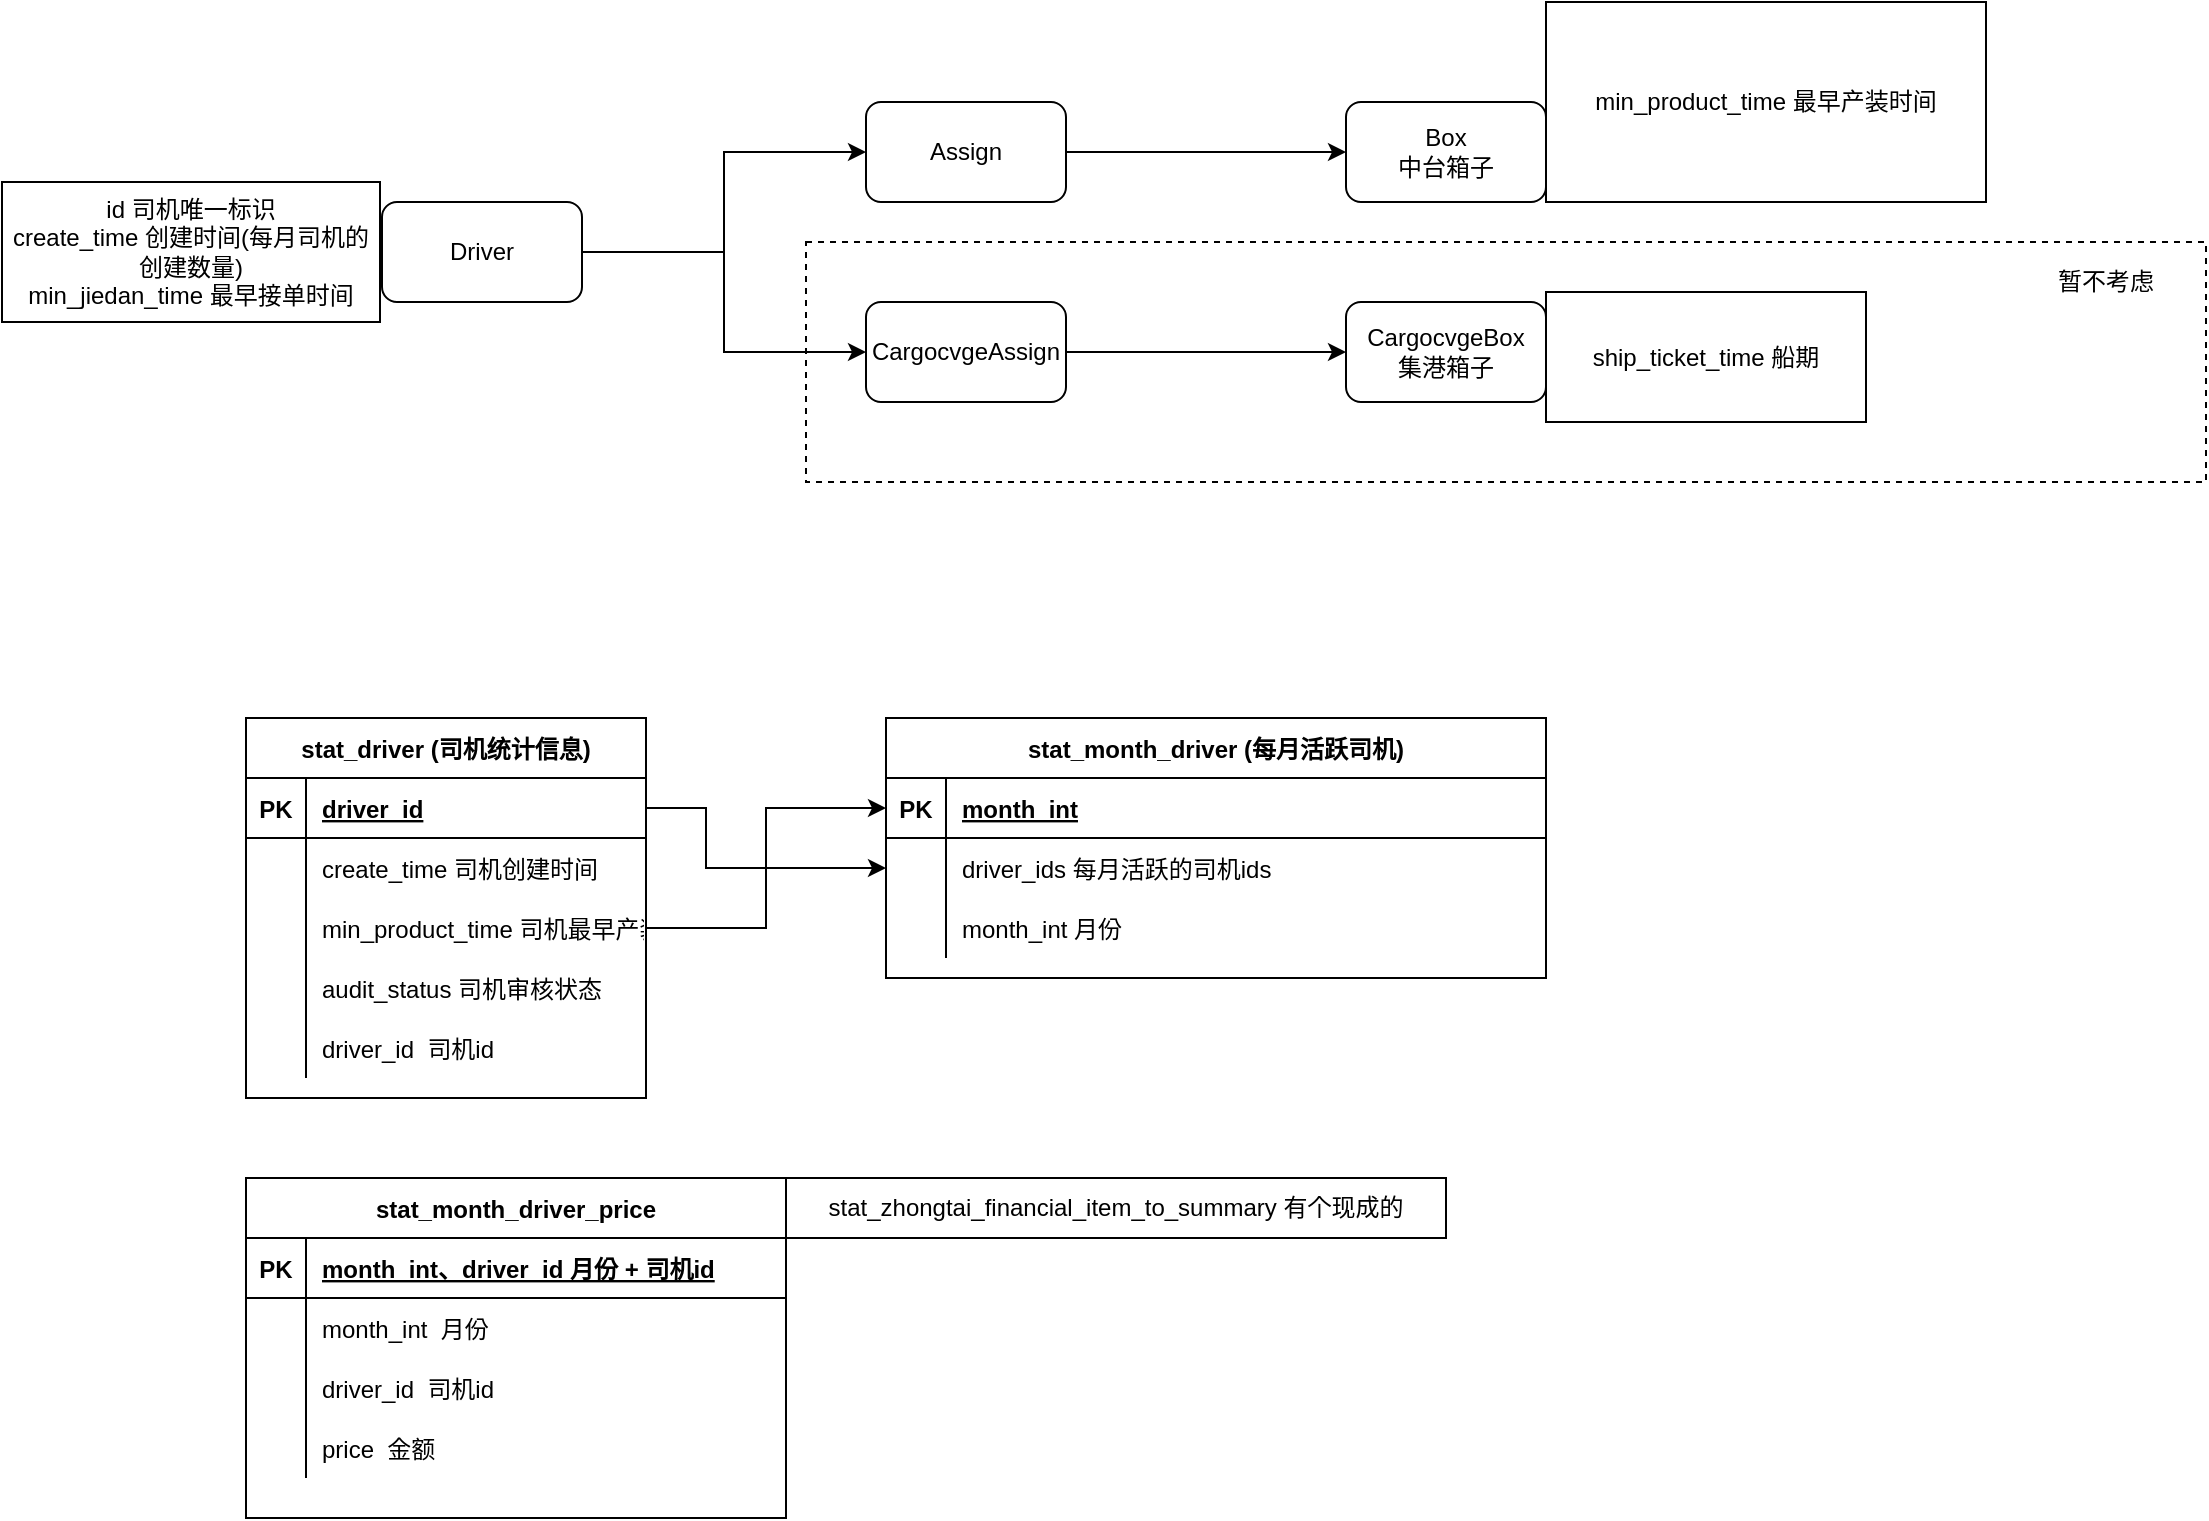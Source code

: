 <mxfile version="14.6.6" type="github">
  <diagram id="LqfB9y1q7tUIyyMH-9oH" name="第 1 页">
    <mxGraphModel dx="1437" dy="1028" grid="1" gridSize="10" guides="1" tooltips="1" connect="1" arrows="1" fold="1" page="1" pageScale="1" pageWidth="827" pageHeight="1169" math="0" shadow="0">
      <root>
        <mxCell id="0" />
        <mxCell id="1" parent="0" />
        <mxCell id="3om4H7ewQT04mksPTmhT-65" value="" style="rounded=0;whiteSpace=wrap;html=1;fillColor=none;dashed=1;" vertex="1" parent="1">
          <mxGeometry x="410" y="330" width="700" height="120" as="geometry" />
        </mxCell>
        <mxCell id="3om4H7ewQT04mksPTmhT-6" style="edgeStyle=orthogonalEdgeStyle;rounded=0;orthogonalLoop=1;jettySize=auto;html=1;exitX=1;exitY=0.5;exitDx=0;exitDy=0;" edge="1" parent="1" source="3om4H7ewQT04mksPTmhT-1" target="3om4H7ewQT04mksPTmhT-3">
          <mxGeometry relative="1" as="geometry" />
        </mxCell>
        <mxCell id="3om4H7ewQT04mksPTmhT-7" style="edgeStyle=orthogonalEdgeStyle;rounded=0;orthogonalLoop=1;jettySize=auto;html=1;exitX=1;exitY=0.5;exitDx=0;exitDy=0;entryX=0;entryY=0.5;entryDx=0;entryDy=0;" edge="1" parent="1" source="3om4H7ewQT04mksPTmhT-1" target="3om4H7ewQT04mksPTmhT-4">
          <mxGeometry relative="1" as="geometry" />
        </mxCell>
        <mxCell id="3om4H7ewQT04mksPTmhT-1" value="Driver" style="rounded=1;whiteSpace=wrap;html=1;" vertex="1" parent="1">
          <mxGeometry x="198" y="310" width="100" height="50" as="geometry" />
        </mxCell>
        <mxCell id="3om4H7ewQT04mksPTmhT-2" value="Box&lt;br&gt;中台箱子" style="rounded=1;whiteSpace=wrap;html=1;" vertex="1" parent="1">
          <mxGeometry x="680" y="260" width="100" height="50" as="geometry" />
        </mxCell>
        <mxCell id="3om4H7ewQT04mksPTmhT-8" style="edgeStyle=orthogonalEdgeStyle;rounded=0;orthogonalLoop=1;jettySize=auto;html=1;exitX=1;exitY=0.5;exitDx=0;exitDy=0;entryX=0;entryY=0.5;entryDx=0;entryDy=0;" edge="1" parent="1" source="3om4H7ewQT04mksPTmhT-3" target="3om4H7ewQT04mksPTmhT-2">
          <mxGeometry relative="1" as="geometry" />
        </mxCell>
        <mxCell id="3om4H7ewQT04mksPTmhT-3" value="Assign" style="rounded=1;whiteSpace=wrap;html=1;" vertex="1" parent="1">
          <mxGeometry x="440" y="260" width="100" height="50" as="geometry" />
        </mxCell>
        <mxCell id="3om4H7ewQT04mksPTmhT-9" style="edgeStyle=orthogonalEdgeStyle;rounded=0;orthogonalLoop=1;jettySize=auto;html=1;exitX=1;exitY=0.5;exitDx=0;exitDy=0;entryX=0;entryY=0.5;entryDx=0;entryDy=0;" edge="1" parent="1" source="3om4H7ewQT04mksPTmhT-4" target="3om4H7ewQT04mksPTmhT-5">
          <mxGeometry relative="1" as="geometry" />
        </mxCell>
        <mxCell id="3om4H7ewQT04mksPTmhT-4" value="CargocvgeAssign" style="rounded=1;whiteSpace=wrap;html=1;" vertex="1" parent="1">
          <mxGeometry x="440" y="360" width="100" height="50" as="geometry" />
        </mxCell>
        <mxCell id="3om4H7ewQT04mksPTmhT-5" value="CargocvgeBox&lt;br&gt;集港箱子" style="rounded=1;whiteSpace=wrap;html=1;" vertex="1" parent="1">
          <mxGeometry x="680" y="360" width="100" height="50" as="geometry" />
        </mxCell>
        <mxCell id="3om4H7ewQT04mksPTmhT-10" value="id 司机唯一标识&lt;br&gt;create_time 创建时间(每月司机的创建数量)&lt;br&gt;min_jiedan_time 最早接单时间" style="rounded=0;whiteSpace=wrap;html=1;" vertex="1" parent="1">
          <mxGeometry x="8" y="300" width="189" height="70" as="geometry" />
        </mxCell>
        <mxCell id="3om4H7ewQT04mksPTmhT-11" value="min_product_time 最早产装时间" style="rounded=0;whiteSpace=wrap;html=1;" vertex="1" parent="1">
          <mxGeometry x="780" y="210" width="220" height="100" as="geometry" />
        </mxCell>
        <mxCell id="3om4H7ewQT04mksPTmhT-12" value="ship_ticket_time 船期" style="rounded=0;whiteSpace=wrap;html=1;" vertex="1" parent="1">
          <mxGeometry x="780" y="355" width="160" height="65" as="geometry" />
        </mxCell>
        <mxCell id="3om4H7ewQT04mksPTmhT-13" value="stat_driver (司机统计信息)" style="shape=table;startSize=30;container=1;collapsible=1;childLayout=tableLayout;fixedRows=1;rowLines=0;fontStyle=1;align=center;resizeLast=1;" vertex="1" parent="1">
          <mxGeometry x="130" y="568" width="200" height="190" as="geometry" />
        </mxCell>
        <mxCell id="3om4H7ewQT04mksPTmhT-14" value="" style="shape=partialRectangle;collapsible=0;dropTarget=0;pointerEvents=0;fillColor=none;top=0;left=0;bottom=1;right=0;points=[[0,0.5],[1,0.5]];portConstraint=eastwest;" vertex="1" parent="3om4H7ewQT04mksPTmhT-13">
          <mxGeometry y="30" width="200" height="30" as="geometry" />
        </mxCell>
        <mxCell id="3om4H7ewQT04mksPTmhT-15" value="PK" style="shape=partialRectangle;connectable=0;fillColor=none;top=0;left=0;bottom=0;right=0;fontStyle=1;overflow=hidden;" vertex="1" parent="3om4H7ewQT04mksPTmhT-14">
          <mxGeometry width="30" height="30" as="geometry" />
        </mxCell>
        <mxCell id="3om4H7ewQT04mksPTmhT-16" value="driver_id" style="shape=partialRectangle;connectable=0;fillColor=none;top=0;left=0;bottom=0;right=0;align=left;spacingLeft=6;fontStyle=5;overflow=hidden;" vertex="1" parent="3om4H7ewQT04mksPTmhT-14">
          <mxGeometry x="30" width="170" height="30" as="geometry" />
        </mxCell>
        <mxCell id="3om4H7ewQT04mksPTmhT-17" value="" style="shape=partialRectangle;collapsible=0;dropTarget=0;pointerEvents=0;fillColor=none;top=0;left=0;bottom=0;right=0;points=[[0,0.5],[1,0.5]];portConstraint=eastwest;" vertex="1" parent="3om4H7ewQT04mksPTmhT-13">
          <mxGeometry y="60" width="200" height="30" as="geometry" />
        </mxCell>
        <mxCell id="3om4H7ewQT04mksPTmhT-18" value="" style="shape=partialRectangle;connectable=0;fillColor=none;top=0;left=0;bottom=0;right=0;editable=1;overflow=hidden;" vertex="1" parent="3om4H7ewQT04mksPTmhT-17">
          <mxGeometry width="30" height="30" as="geometry" />
        </mxCell>
        <mxCell id="3om4H7ewQT04mksPTmhT-19" value="create_time 司机创建时间" style="shape=partialRectangle;connectable=0;fillColor=none;top=0;left=0;bottom=0;right=0;align=left;spacingLeft=6;overflow=hidden;" vertex="1" parent="3om4H7ewQT04mksPTmhT-17">
          <mxGeometry x="30" width="170" height="30" as="geometry" />
        </mxCell>
        <mxCell id="3om4H7ewQT04mksPTmhT-20" value="" style="shape=partialRectangle;collapsible=0;dropTarget=0;pointerEvents=0;fillColor=none;top=0;left=0;bottom=0;right=0;points=[[0,0.5],[1,0.5]];portConstraint=eastwest;" vertex="1" parent="3om4H7ewQT04mksPTmhT-13">
          <mxGeometry y="90" width="200" height="30" as="geometry" />
        </mxCell>
        <mxCell id="3om4H7ewQT04mksPTmhT-21" value="" style="shape=partialRectangle;connectable=0;fillColor=none;top=0;left=0;bottom=0;right=0;editable=1;overflow=hidden;" vertex="1" parent="3om4H7ewQT04mksPTmhT-20">
          <mxGeometry width="30" height="30" as="geometry" />
        </mxCell>
        <mxCell id="3om4H7ewQT04mksPTmhT-22" value="min_product_time 司机最早产装时间" style="shape=partialRectangle;connectable=0;fillColor=none;top=0;left=0;bottom=0;right=0;align=left;spacingLeft=6;overflow=hidden;" vertex="1" parent="3om4H7ewQT04mksPTmhT-20">
          <mxGeometry x="30" width="170" height="30" as="geometry" />
        </mxCell>
        <mxCell id="3om4H7ewQT04mksPTmhT-23" value="" style="shape=partialRectangle;collapsible=0;dropTarget=0;pointerEvents=0;fillColor=none;top=0;left=0;bottom=0;right=0;points=[[0,0.5],[1,0.5]];portConstraint=eastwest;" vertex="1" parent="3om4H7ewQT04mksPTmhT-13">
          <mxGeometry y="120" width="200" height="30" as="geometry" />
        </mxCell>
        <mxCell id="3om4H7ewQT04mksPTmhT-24" value="" style="shape=partialRectangle;connectable=0;fillColor=none;top=0;left=0;bottom=0;right=0;editable=1;overflow=hidden;" vertex="1" parent="3om4H7ewQT04mksPTmhT-23">
          <mxGeometry width="30" height="30" as="geometry" />
        </mxCell>
        <mxCell id="3om4H7ewQT04mksPTmhT-25" value="audit_status 司机审核状态" style="shape=partialRectangle;connectable=0;fillColor=none;top=0;left=0;bottom=0;right=0;align=left;spacingLeft=6;overflow=hidden;" vertex="1" parent="3om4H7ewQT04mksPTmhT-23">
          <mxGeometry x="30" width="170" height="30" as="geometry" />
        </mxCell>
        <mxCell id="3om4H7ewQT04mksPTmhT-58" style="shape=partialRectangle;collapsible=0;dropTarget=0;pointerEvents=0;fillColor=none;top=0;left=0;bottom=0;right=0;points=[[0,0.5],[1,0.5]];portConstraint=eastwest;" vertex="1" parent="3om4H7ewQT04mksPTmhT-13">
          <mxGeometry y="150" width="200" height="30" as="geometry" />
        </mxCell>
        <mxCell id="3om4H7ewQT04mksPTmhT-59" style="shape=partialRectangle;connectable=0;fillColor=none;top=0;left=0;bottom=0;right=0;editable=1;overflow=hidden;" vertex="1" parent="3om4H7ewQT04mksPTmhT-58">
          <mxGeometry width="30" height="30" as="geometry" />
        </mxCell>
        <mxCell id="3om4H7ewQT04mksPTmhT-60" value="driver_id  司机id" style="shape=partialRectangle;connectable=0;fillColor=none;top=0;left=0;bottom=0;right=0;align=left;spacingLeft=6;overflow=hidden;" vertex="1" parent="3om4H7ewQT04mksPTmhT-58">
          <mxGeometry x="30" width="170" height="30" as="geometry" />
        </mxCell>
        <mxCell id="3om4H7ewQT04mksPTmhT-27" value="stat_month_driver (每月活跃司机)" style="shape=table;startSize=30;container=1;collapsible=1;childLayout=tableLayout;fixedRows=1;rowLines=0;fontStyle=1;align=center;resizeLast=1;" vertex="1" parent="1">
          <mxGeometry x="450" y="568" width="330" height="130" as="geometry" />
        </mxCell>
        <mxCell id="3om4H7ewQT04mksPTmhT-28" value="" style="shape=partialRectangle;collapsible=0;dropTarget=0;pointerEvents=0;fillColor=none;top=0;left=0;bottom=1;right=0;points=[[0,0.5],[1,0.5]];portConstraint=eastwest;" vertex="1" parent="3om4H7ewQT04mksPTmhT-27">
          <mxGeometry y="30" width="330" height="30" as="geometry" />
        </mxCell>
        <mxCell id="3om4H7ewQT04mksPTmhT-29" value="PK" style="shape=partialRectangle;connectable=0;fillColor=none;top=0;left=0;bottom=0;right=0;fontStyle=1;overflow=hidden;" vertex="1" parent="3om4H7ewQT04mksPTmhT-28">
          <mxGeometry width="30" height="30" as="geometry" />
        </mxCell>
        <mxCell id="3om4H7ewQT04mksPTmhT-30" value="month_int" style="shape=partialRectangle;connectable=0;fillColor=none;top=0;left=0;bottom=0;right=0;align=left;spacingLeft=6;fontStyle=5;overflow=hidden;" vertex="1" parent="3om4H7ewQT04mksPTmhT-28">
          <mxGeometry x="30" width="300" height="30" as="geometry" />
        </mxCell>
        <mxCell id="3om4H7ewQT04mksPTmhT-31" value="" style="shape=partialRectangle;collapsible=0;dropTarget=0;pointerEvents=0;fillColor=none;top=0;left=0;bottom=0;right=0;points=[[0,0.5],[1,0.5]];portConstraint=eastwest;" vertex="1" parent="3om4H7ewQT04mksPTmhT-27">
          <mxGeometry y="60" width="330" height="30" as="geometry" />
        </mxCell>
        <mxCell id="3om4H7ewQT04mksPTmhT-32" value="" style="shape=partialRectangle;connectable=0;fillColor=none;top=0;left=0;bottom=0;right=0;editable=1;overflow=hidden;" vertex="1" parent="3om4H7ewQT04mksPTmhT-31">
          <mxGeometry width="30" height="30" as="geometry" />
        </mxCell>
        <mxCell id="3om4H7ewQT04mksPTmhT-33" value="driver_ids 每月活跃的司机ids" style="shape=partialRectangle;connectable=0;fillColor=none;top=0;left=0;bottom=0;right=0;align=left;spacingLeft=6;overflow=hidden;" vertex="1" parent="3om4H7ewQT04mksPTmhT-31">
          <mxGeometry x="30" width="300" height="30" as="geometry" />
        </mxCell>
        <mxCell id="3om4H7ewQT04mksPTmhT-55" style="shape=partialRectangle;collapsible=0;dropTarget=0;pointerEvents=0;fillColor=none;top=0;left=0;bottom=0;right=0;points=[[0,0.5],[1,0.5]];portConstraint=eastwest;" vertex="1" parent="3om4H7ewQT04mksPTmhT-27">
          <mxGeometry y="90" width="330" height="30" as="geometry" />
        </mxCell>
        <mxCell id="3om4H7ewQT04mksPTmhT-56" style="shape=partialRectangle;connectable=0;fillColor=none;top=0;left=0;bottom=0;right=0;editable=1;overflow=hidden;" vertex="1" parent="3om4H7ewQT04mksPTmhT-55">
          <mxGeometry width="30" height="30" as="geometry" />
        </mxCell>
        <mxCell id="3om4H7ewQT04mksPTmhT-57" value="month_int 月份" style="shape=partialRectangle;connectable=0;fillColor=none;top=0;left=0;bottom=0;right=0;align=left;spacingLeft=6;overflow=hidden;" vertex="1" parent="3om4H7ewQT04mksPTmhT-55">
          <mxGeometry x="30" width="300" height="30" as="geometry" />
        </mxCell>
        <mxCell id="3om4H7ewQT04mksPTmhT-40" style="edgeStyle=orthogonalEdgeStyle;rounded=0;orthogonalLoop=1;jettySize=auto;html=1;exitX=1;exitY=0.5;exitDx=0;exitDy=0;entryX=0;entryY=0.5;entryDx=0;entryDy=0;" edge="1" parent="1" source="3om4H7ewQT04mksPTmhT-20" target="3om4H7ewQT04mksPTmhT-28">
          <mxGeometry relative="1" as="geometry" />
        </mxCell>
        <mxCell id="3om4H7ewQT04mksPTmhT-41" style="edgeStyle=orthogonalEdgeStyle;rounded=0;orthogonalLoop=1;jettySize=auto;html=1;exitX=1;exitY=0.5;exitDx=0;exitDy=0;entryX=0;entryY=0.5;entryDx=0;entryDy=0;" edge="1" parent="1" source="3om4H7ewQT04mksPTmhT-14" target="3om4H7ewQT04mksPTmhT-31">
          <mxGeometry relative="1" as="geometry">
            <Array as="points">
              <mxPoint x="360" y="613" />
              <mxPoint x="360" y="643" />
            </Array>
          </mxGeometry>
        </mxCell>
        <mxCell id="3om4H7ewQT04mksPTmhT-42" value="stat_month_driver_price" style="shape=table;startSize=30;container=1;collapsible=1;childLayout=tableLayout;fixedRows=1;rowLines=0;fontStyle=1;align=center;resizeLast=1;" vertex="1" parent="1">
          <mxGeometry x="130" y="798" width="270" height="170" as="geometry" />
        </mxCell>
        <mxCell id="3om4H7ewQT04mksPTmhT-43" value="" style="shape=partialRectangle;collapsible=0;dropTarget=0;pointerEvents=0;fillColor=none;top=0;left=0;bottom=1;right=0;points=[[0,0.5],[1,0.5]];portConstraint=eastwest;" vertex="1" parent="3om4H7ewQT04mksPTmhT-42">
          <mxGeometry y="30" width="270" height="30" as="geometry" />
        </mxCell>
        <mxCell id="3om4H7ewQT04mksPTmhT-44" value="PK" style="shape=partialRectangle;connectable=0;fillColor=none;top=0;left=0;bottom=0;right=0;fontStyle=1;overflow=hidden;" vertex="1" parent="3om4H7ewQT04mksPTmhT-43">
          <mxGeometry width="30" height="30" as="geometry" />
        </mxCell>
        <mxCell id="3om4H7ewQT04mksPTmhT-45" value="month_int、driver_id 月份 + 司机id" style="shape=partialRectangle;connectable=0;fillColor=none;top=0;left=0;bottom=0;right=0;align=left;spacingLeft=6;fontStyle=5;overflow=hidden;" vertex="1" parent="3om4H7ewQT04mksPTmhT-43">
          <mxGeometry x="30" width="240" height="30" as="geometry" />
        </mxCell>
        <mxCell id="3om4H7ewQT04mksPTmhT-46" value="" style="shape=partialRectangle;collapsible=0;dropTarget=0;pointerEvents=0;fillColor=none;top=0;left=0;bottom=0;right=0;points=[[0,0.5],[1,0.5]];portConstraint=eastwest;" vertex="1" parent="3om4H7ewQT04mksPTmhT-42">
          <mxGeometry y="60" width="270" height="30" as="geometry" />
        </mxCell>
        <mxCell id="3om4H7ewQT04mksPTmhT-47" value="" style="shape=partialRectangle;connectable=0;fillColor=none;top=0;left=0;bottom=0;right=0;editable=1;overflow=hidden;" vertex="1" parent="3om4H7ewQT04mksPTmhT-46">
          <mxGeometry width="30" height="30" as="geometry" />
        </mxCell>
        <mxCell id="3om4H7ewQT04mksPTmhT-48" value="month_int  月份" style="shape=partialRectangle;connectable=0;fillColor=none;top=0;left=0;bottom=0;right=0;align=left;spacingLeft=6;overflow=hidden;" vertex="1" parent="3om4H7ewQT04mksPTmhT-46">
          <mxGeometry x="30" width="240" height="30" as="geometry" />
        </mxCell>
        <mxCell id="3om4H7ewQT04mksPTmhT-49" value="" style="shape=partialRectangle;collapsible=0;dropTarget=0;pointerEvents=0;fillColor=none;top=0;left=0;bottom=0;right=0;points=[[0,0.5],[1,0.5]];portConstraint=eastwest;" vertex="1" parent="3om4H7ewQT04mksPTmhT-42">
          <mxGeometry y="90" width="270" height="30" as="geometry" />
        </mxCell>
        <mxCell id="3om4H7ewQT04mksPTmhT-50" value="" style="shape=partialRectangle;connectable=0;fillColor=none;top=0;left=0;bottom=0;right=0;editable=1;overflow=hidden;" vertex="1" parent="3om4H7ewQT04mksPTmhT-49">
          <mxGeometry width="30" height="30" as="geometry" />
        </mxCell>
        <mxCell id="3om4H7ewQT04mksPTmhT-51" value="driver_id  司机id" style="shape=partialRectangle;connectable=0;fillColor=none;top=0;left=0;bottom=0;right=0;align=left;spacingLeft=6;overflow=hidden;" vertex="1" parent="3om4H7ewQT04mksPTmhT-49">
          <mxGeometry x="30" width="240" height="30" as="geometry" />
        </mxCell>
        <mxCell id="3om4H7ewQT04mksPTmhT-52" value="" style="shape=partialRectangle;collapsible=0;dropTarget=0;pointerEvents=0;fillColor=none;top=0;left=0;bottom=0;right=0;points=[[0,0.5],[1,0.5]];portConstraint=eastwest;" vertex="1" parent="3om4H7ewQT04mksPTmhT-42">
          <mxGeometry y="120" width="270" height="30" as="geometry" />
        </mxCell>
        <mxCell id="3om4H7ewQT04mksPTmhT-53" value="" style="shape=partialRectangle;connectable=0;fillColor=none;top=0;left=0;bottom=0;right=0;editable=1;overflow=hidden;" vertex="1" parent="3om4H7ewQT04mksPTmhT-52">
          <mxGeometry width="30" height="30" as="geometry" />
        </mxCell>
        <mxCell id="3om4H7ewQT04mksPTmhT-54" value="price  金额" style="shape=partialRectangle;connectable=0;fillColor=none;top=0;left=0;bottom=0;right=0;align=left;spacingLeft=6;overflow=hidden;" vertex="1" parent="3om4H7ewQT04mksPTmhT-52">
          <mxGeometry x="30" width="240" height="30" as="geometry" />
        </mxCell>
        <mxCell id="3om4H7ewQT04mksPTmhT-64" value="stat_zhongtai_financial_item_to_summary 有个现成的" style="rounded=0;whiteSpace=wrap;html=1;" vertex="1" parent="1">
          <mxGeometry x="400" y="798" width="330" height="30" as="geometry" />
        </mxCell>
        <mxCell id="3om4H7ewQT04mksPTmhT-66" value="暂不考虑" style="text;html=1;strokeColor=none;fillColor=none;align=center;verticalAlign=middle;whiteSpace=wrap;rounded=0;dashed=1;" vertex="1" parent="1">
          <mxGeometry x="1020" y="345" width="80" height="10" as="geometry" />
        </mxCell>
      </root>
    </mxGraphModel>
  </diagram>
</mxfile>
